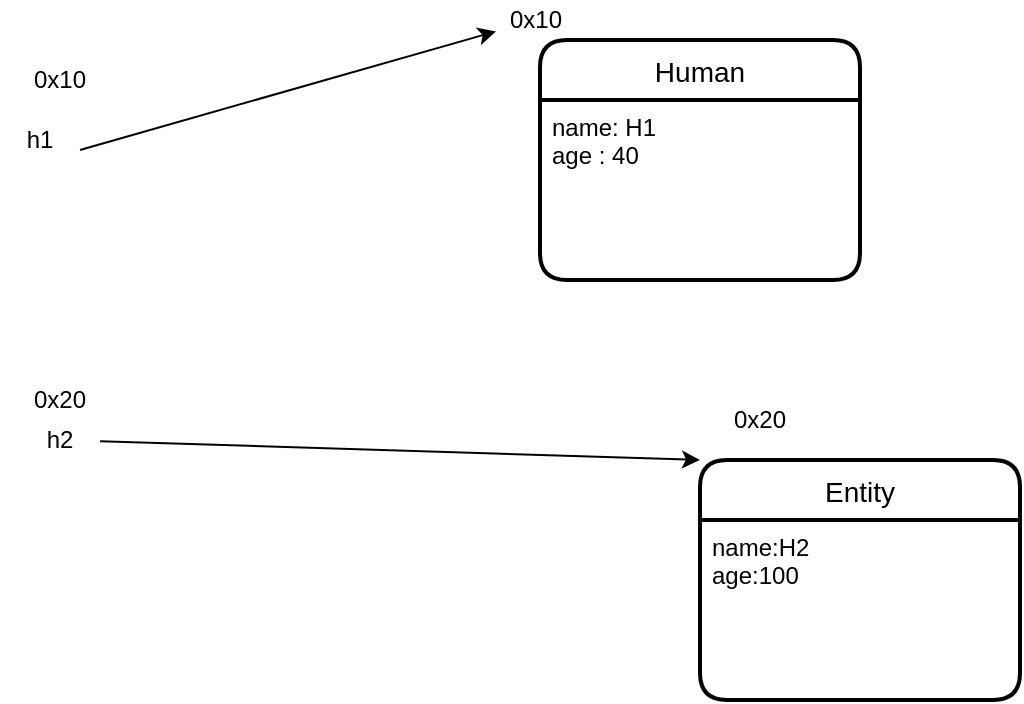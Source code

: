 <mxfile version="13.7.9" type="device"><diagram id="pLsKwIDS_NGNkAZYYiQE" name="Page-1"><mxGraphModel dx="1012" dy="740" grid="1" gridSize="10" guides="1" tooltips="1" connect="1" arrows="1" fold="1" page="1" pageScale="1" pageWidth="850" pageHeight="1100" math="0" shadow="0"><root><mxCell id="0"/><mxCell id="1" parent="0"/><mxCell id="iL9eI5TSn_IqtxteTDKg-3" value="Human" style="swimlane;childLayout=stackLayout;horizontal=1;startSize=30;horizontalStack=0;rounded=1;fontSize=14;fontStyle=0;strokeWidth=2;resizeParent=0;resizeLast=1;shadow=0;dashed=0;align=center;" vertex="1" parent="1"><mxGeometry x="390" y="50" width="160" height="120" as="geometry"/></mxCell><mxCell id="iL9eI5TSn_IqtxteTDKg-4" value="name: H1&#10;age : 40" style="align=left;strokeColor=none;fillColor=none;spacingLeft=4;fontSize=12;verticalAlign=top;resizable=0;rotatable=0;part=1;" vertex="1" parent="iL9eI5TSn_IqtxteTDKg-3"><mxGeometry y="30" width="160" height="90" as="geometry"/></mxCell><mxCell id="iL9eI5TSn_IqtxteTDKg-5" value="h1" style="text;html=1;strokeColor=none;fillColor=none;align=center;verticalAlign=middle;whiteSpace=wrap;rounded=0;" vertex="1" parent="1"><mxGeometry x="120" y="90" width="40" height="20" as="geometry"/></mxCell><mxCell id="iL9eI5TSn_IqtxteTDKg-7" value="" style="endArrow=classic;html=1;exitX=1;exitY=0.75;exitDx=0;exitDy=0;" edge="1" parent="1" source="iL9eI5TSn_IqtxteTDKg-5" target="iL9eI5TSn_IqtxteTDKg-8"><mxGeometry width="50" height="50" relative="1" as="geometry"><mxPoint x="400" y="400" as="sourcePoint"/><mxPoint x="388" y="40" as="targetPoint"/></mxGeometry></mxCell><mxCell id="iL9eI5TSn_IqtxteTDKg-8" value="0x10" style="text;html=1;strokeColor=none;fillColor=none;align=center;verticalAlign=middle;whiteSpace=wrap;rounded=0;" vertex="1" parent="1"><mxGeometry x="368" y="30" width="40" height="20" as="geometry"/></mxCell><mxCell id="iL9eI5TSn_IqtxteTDKg-9" value="h2" style="text;html=1;strokeColor=none;fillColor=none;align=center;verticalAlign=middle;whiteSpace=wrap;rounded=0;" vertex="1" parent="1"><mxGeometry x="130" y="240" width="40" height="20" as="geometry"/></mxCell><mxCell id="iL9eI5TSn_IqtxteTDKg-10" value="0x10" style="text;html=1;strokeColor=none;fillColor=none;align=center;verticalAlign=middle;whiteSpace=wrap;rounded=0;" vertex="1" parent="1"><mxGeometry x="130" y="60" width="40" height="20" as="geometry"/></mxCell><mxCell id="iL9eI5TSn_IqtxteTDKg-11" value="0x20" style="text;html=1;strokeColor=none;fillColor=none;align=center;verticalAlign=middle;whiteSpace=wrap;rounded=0;" vertex="1" parent="1"><mxGeometry x="130" y="220" width="40" height="20" as="geometry"/></mxCell><mxCell id="iL9eI5TSn_IqtxteTDKg-12" value="" style="endArrow=classic;html=1;entryX=0;entryY=0;entryDx=0;entryDy=0;" edge="1" parent="1" source="iL9eI5TSn_IqtxteTDKg-9" target="iL9eI5TSn_IqtxteTDKg-13"><mxGeometry width="50" height="50" relative="1" as="geometry"><mxPoint x="400" y="340" as="sourcePoint"/><mxPoint x="450" y="290" as="targetPoint"/></mxGeometry></mxCell><mxCell id="iL9eI5TSn_IqtxteTDKg-13" value="Entity" style="swimlane;childLayout=stackLayout;horizontal=1;startSize=30;horizontalStack=0;rounded=1;fontSize=14;fontStyle=0;strokeWidth=2;resizeParent=0;resizeLast=1;shadow=0;dashed=0;align=center;" vertex="1" parent="1"><mxGeometry x="470" y="260" width="160" height="120" as="geometry"/></mxCell><mxCell id="iL9eI5TSn_IqtxteTDKg-14" value="name:H2&#10;age:100" style="align=left;strokeColor=none;fillColor=none;spacingLeft=4;fontSize=12;verticalAlign=top;resizable=0;rotatable=0;part=1;" vertex="1" parent="iL9eI5TSn_IqtxteTDKg-13"><mxGeometry y="30" width="160" height="90" as="geometry"/></mxCell><mxCell id="iL9eI5TSn_IqtxteTDKg-15" value="0x20" style="text;html=1;strokeColor=none;fillColor=none;align=center;verticalAlign=middle;whiteSpace=wrap;rounded=0;" vertex="1" parent="1"><mxGeometry x="480" y="230" width="40" height="20" as="geometry"/></mxCell></root></mxGraphModel></diagram></mxfile>